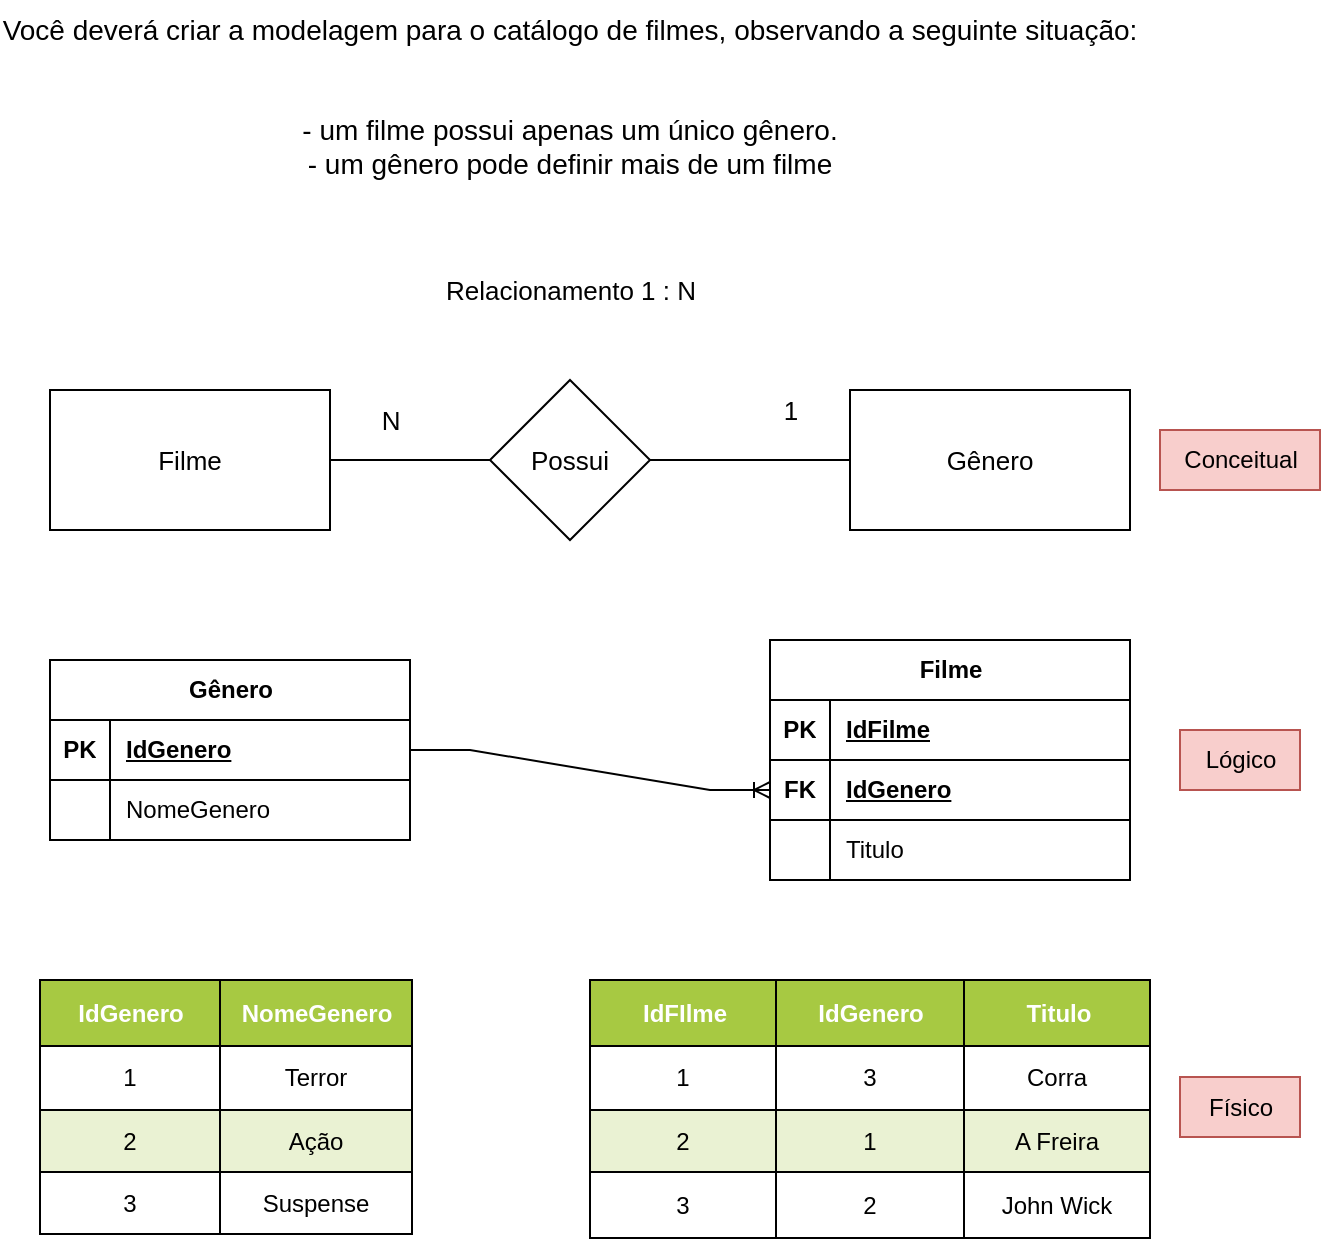 <mxfile version="21.6.5" type="device">
  <diagram id="R2lEEEUBdFMjLlhIrx00" name="Page-1">
    <mxGraphModel dx="1105" dy="612" grid="1" gridSize="10" guides="1" tooltips="1" connect="1" arrows="1" fold="1" page="1" pageScale="1" pageWidth="850" pageHeight="1100" math="0" shadow="0" extFonts="Permanent Marker^https://fonts.googleapis.com/css?family=Permanent+Marker">
      <root>
        <mxCell id="0" />
        <mxCell id="1" parent="0" />
        <mxCell id="UXnOD_pZGPyxFs4ZcDwk-1" value="Você deverá criar a modelagem para o catálogo de filmes, observando a seguinte situação:&#xa;&#xa;&#xa;- um filme possui apenas um único gênero.&#xa;- um gênero pode definir mais de um filme" style="text;whiteSpace=wrap;align=center;fontSize=14;" parent="1" vertex="1">
          <mxGeometry x="130" y="30" width="570" height="110" as="geometry" />
        </mxCell>
        <mxCell id="UXnOD_pZGPyxFs4ZcDwk-2" value="&lt;font style=&quot;font-size: 13px;&quot;&gt;Filme&lt;/font&gt;" style="rounded=0;whiteSpace=wrap;html=1;" parent="1" vertex="1">
          <mxGeometry x="155" y="225" width="140" height="70" as="geometry" />
        </mxCell>
        <mxCell id="UXnOD_pZGPyxFs4ZcDwk-3" value="&lt;font style=&quot;font-size: 13px;&quot;&gt;Gênero&lt;/font&gt;" style="rounded=0;whiteSpace=wrap;html=1;" parent="1" vertex="1">
          <mxGeometry x="555" y="225" width="140" height="70" as="geometry" />
        </mxCell>
        <mxCell id="UXnOD_pZGPyxFs4ZcDwk-12" style="edgeStyle=orthogonalEdgeStyle;rounded=0;orthogonalLoop=1;jettySize=auto;html=1;exitX=0;exitY=0.5;exitDx=0;exitDy=0;endArrow=none;endFill=0;" parent="1" source="UXnOD_pZGPyxFs4ZcDwk-11" target="UXnOD_pZGPyxFs4ZcDwk-2" edge="1">
          <mxGeometry relative="1" as="geometry" />
        </mxCell>
        <mxCell id="UXnOD_pZGPyxFs4ZcDwk-13" style="edgeStyle=orthogonalEdgeStyle;rounded=0;orthogonalLoop=1;jettySize=auto;html=1;entryX=0;entryY=0.5;entryDx=0;entryDy=0;endArrow=none;endFill=0;" parent="1" source="UXnOD_pZGPyxFs4ZcDwk-11" target="UXnOD_pZGPyxFs4ZcDwk-3" edge="1">
          <mxGeometry relative="1" as="geometry" />
        </mxCell>
        <mxCell id="UXnOD_pZGPyxFs4ZcDwk-11" value="&lt;font style=&quot;font-size: 13px;&quot;&gt;Possui&lt;/font&gt;" style="rhombus;whiteSpace=wrap;html=1;" parent="1" vertex="1">
          <mxGeometry x="375" y="220" width="80" height="80" as="geometry" />
        </mxCell>
        <mxCell id="UXnOD_pZGPyxFs4ZcDwk-15" value="N" style="text;html=1;align=center;verticalAlign=middle;resizable=0;points=[];autosize=1;strokeColor=none;fillColor=none;fontSize=13;" parent="1" vertex="1">
          <mxGeometry x="310" y="225" width="30" height="30" as="geometry" />
        </mxCell>
        <mxCell id="UXnOD_pZGPyxFs4ZcDwk-16" value="1" style="text;html=1;align=center;verticalAlign=middle;resizable=0;points=[];autosize=1;strokeColor=none;fillColor=none;fontSize=13;" parent="1" vertex="1">
          <mxGeometry x="510" y="220" width="30" height="30" as="geometry" />
        </mxCell>
        <mxCell id="UXnOD_pZGPyxFs4ZcDwk-18" value="&lt;font style=&quot;font-size: 13px;&quot;&gt;Relacionamento 1 : N&lt;/font&gt;" style="text;html=1;align=center;verticalAlign=middle;resizable=0;points=[];autosize=1;strokeColor=none;fillColor=none;" parent="1" vertex="1">
          <mxGeometry x="340" y="160" width="150" height="30" as="geometry" />
        </mxCell>
        <mxCell id="M5wf6AJzeCKx1367M0Sg-1" value="Filme" style="shape=table;startSize=30;container=1;collapsible=1;childLayout=tableLayout;fixedRows=1;rowLines=0;fontStyle=1;align=center;resizeLast=1;html=1;swimlaneLine=1;" vertex="1" parent="1">
          <mxGeometry x="515" y="350" width="180" height="120" as="geometry" />
        </mxCell>
        <mxCell id="M5wf6AJzeCKx1367M0Sg-42" style="shape=tableRow;horizontal=0;startSize=0;swimlaneHead=0;swimlaneBody=0;fillColor=none;collapsible=0;dropTarget=0;points=[[0,0.5],[1,0.5]];portConstraint=eastwest;top=0;left=0;right=0;bottom=1;swimlaneLine=1;" vertex="1" parent="M5wf6AJzeCKx1367M0Sg-1">
          <mxGeometry y="30" width="180" height="30" as="geometry" />
        </mxCell>
        <mxCell id="M5wf6AJzeCKx1367M0Sg-43" value="PK" style="shape=partialRectangle;connectable=0;fillColor=none;top=0;left=0;bottom=0;right=0;fontStyle=1;overflow=hidden;whiteSpace=wrap;html=1;" vertex="1" parent="M5wf6AJzeCKx1367M0Sg-42">
          <mxGeometry width="30" height="30" as="geometry">
            <mxRectangle width="30" height="30" as="alternateBounds" />
          </mxGeometry>
        </mxCell>
        <mxCell id="M5wf6AJzeCKx1367M0Sg-44" value="IdFilme" style="shape=partialRectangle;connectable=0;fillColor=none;top=0;left=0;bottom=0;right=0;align=left;spacingLeft=6;fontStyle=5;overflow=hidden;whiteSpace=wrap;html=1;" vertex="1" parent="M5wf6AJzeCKx1367M0Sg-42">
          <mxGeometry x="30" width="150" height="30" as="geometry">
            <mxRectangle width="150" height="30" as="alternateBounds" />
          </mxGeometry>
        </mxCell>
        <mxCell id="M5wf6AJzeCKx1367M0Sg-2" value="" style="shape=tableRow;horizontal=0;startSize=0;swimlaneHead=0;swimlaneBody=0;fillColor=none;collapsible=0;dropTarget=0;points=[[0,0.5],[1,0.5]];portConstraint=eastwest;top=0;left=0;right=0;bottom=1;" vertex="1" parent="M5wf6AJzeCKx1367M0Sg-1">
          <mxGeometry y="60" width="180" height="30" as="geometry" />
        </mxCell>
        <mxCell id="M5wf6AJzeCKx1367M0Sg-3" value="FK" style="shape=partialRectangle;connectable=0;fillColor=none;top=0;left=0;bottom=0;right=0;fontStyle=1;overflow=hidden;whiteSpace=wrap;html=1;" vertex="1" parent="M5wf6AJzeCKx1367M0Sg-2">
          <mxGeometry width="30" height="30" as="geometry">
            <mxRectangle width="30" height="30" as="alternateBounds" />
          </mxGeometry>
        </mxCell>
        <mxCell id="M5wf6AJzeCKx1367M0Sg-4" value="IdGenero" style="shape=partialRectangle;connectable=0;fillColor=none;top=0;left=0;bottom=0;right=0;align=left;spacingLeft=6;fontStyle=5;overflow=hidden;whiteSpace=wrap;html=1;" vertex="1" parent="M5wf6AJzeCKx1367M0Sg-2">
          <mxGeometry x="30" width="150" height="30" as="geometry">
            <mxRectangle width="150" height="30" as="alternateBounds" />
          </mxGeometry>
        </mxCell>
        <mxCell id="M5wf6AJzeCKx1367M0Sg-5" value="" style="shape=tableRow;horizontal=0;startSize=0;swimlaneHead=0;swimlaneBody=0;fillColor=none;collapsible=0;dropTarget=0;points=[[0,0.5],[1,0.5]];portConstraint=eastwest;top=0;left=0;right=0;bottom=0;" vertex="1" parent="M5wf6AJzeCKx1367M0Sg-1">
          <mxGeometry y="90" width="180" height="30" as="geometry" />
        </mxCell>
        <mxCell id="M5wf6AJzeCKx1367M0Sg-6" value="" style="shape=partialRectangle;connectable=0;fillColor=none;top=0;left=0;bottom=0;right=0;editable=1;overflow=hidden;whiteSpace=wrap;html=1;" vertex="1" parent="M5wf6AJzeCKx1367M0Sg-5">
          <mxGeometry width="30" height="30" as="geometry">
            <mxRectangle width="30" height="30" as="alternateBounds" />
          </mxGeometry>
        </mxCell>
        <mxCell id="M5wf6AJzeCKx1367M0Sg-7" value="Titulo" style="shape=partialRectangle;connectable=0;fillColor=none;top=0;left=0;bottom=0;right=0;align=left;spacingLeft=6;overflow=hidden;whiteSpace=wrap;html=1;" vertex="1" parent="M5wf6AJzeCKx1367M0Sg-5">
          <mxGeometry x="30" width="150" height="30" as="geometry">
            <mxRectangle width="150" height="30" as="alternateBounds" />
          </mxGeometry>
        </mxCell>
        <mxCell id="M5wf6AJzeCKx1367M0Sg-48" value="Gênero" style="shape=table;startSize=30;container=1;collapsible=1;childLayout=tableLayout;fixedRows=1;rowLines=0;fontStyle=1;align=center;resizeLast=1;html=1;swimlaneLine=1;" vertex="1" parent="1">
          <mxGeometry x="155" y="360" width="180" height="90" as="geometry" />
        </mxCell>
        <mxCell id="M5wf6AJzeCKx1367M0Sg-52" value="" style="shape=tableRow;horizontal=0;startSize=0;swimlaneHead=0;swimlaneBody=0;fillColor=none;collapsible=0;dropTarget=0;points=[[0,0.5],[1,0.5]];portConstraint=eastwest;top=0;left=0;right=0;bottom=1;" vertex="1" parent="M5wf6AJzeCKx1367M0Sg-48">
          <mxGeometry y="30" width="180" height="30" as="geometry" />
        </mxCell>
        <mxCell id="M5wf6AJzeCKx1367M0Sg-53" value="PK" style="shape=partialRectangle;connectable=0;fillColor=none;top=0;left=0;bottom=0;right=0;fontStyle=1;overflow=hidden;whiteSpace=wrap;html=1;" vertex="1" parent="M5wf6AJzeCKx1367M0Sg-52">
          <mxGeometry width="30" height="30" as="geometry">
            <mxRectangle width="30" height="30" as="alternateBounds" />
          </mxGeometry>
        </mxCell>
        <mxCell id="M5wf6AJzeCKx1367M0Sg-54" value="IdGenero" style="shape=partialRectangle;connectable=0;fillColor=none;top=0;left=0;bottom=0;right=0;align=left;spacingLeft=6;fontStyle=5;overflow=hidden;whiteSpace=wrap;html=1;" vertex="1" parent="M5wf6AJzeCKx1367M0Sg-52">
          <mxGeometry x="30" width="150" height="30" as="geometry">
            <mxRectangle width="150" height="30" as="alternateBounds" />
          </mxGeometry>
        </mxCell>
        <mxCell id="M5wf6AJzeCKx1367M0Sg-55" value="" style="shape=tableRow;horizontal=0;startSize=0;swimlaneHead=0;swimlaneBody=0;fillColor=none;collapsible=0;dropTarget=0;points=[[0,0.5],[1,0.5]];portConstraint=eastwest;top=0;left=0;right=0;bottom=0;" vertex="1" parent="M5wf6AJzeCKx1367M0Sg-48">
          <mxGeometry y="60" width="180" height="30" as="geometry" />
        </mxCell>
        <mxCell id="M5wf6AJzeCKx1367M0Sg-56" value="" style="shape=partialRectangle;connectable=0;fillColor=none;top=0;left=0;bottom=0;right=0;editable=1;overflow=hidden;whiteSpace=wrap;html=1;" vertex="1" parent="M5wf6AJzeCKx1367M0Sg-55">
          <mxGeometry width="30" height="30" as="geometry">
            <mxRectangle width="30" height="30" as="alternateBounds" />
          </mxGeometry>
        </mxCell>
        <mxCell id="M5wf6AJzeCKx1367M0Sg-57" value="NomeGenero" style="shape=partialRectangle;connectable=0;fillColor=none;top=0;left=0;bottom=0;right=0;align=left;spacingLeft=6;overflow=hidden;whiteSpace=wrap;html=1;" vertex="1" parent="M5wf6AJzeCKx1367M0Sg-55">
          <mxGeometry x="30" width="150" height="30" as="geometry">
            <mxRectangle width="150" height="30" as="alternateBounds" />
          </mxGeometry>
        </mxCell>
        <mxCell id="M5wf6AJzeCKx1367M0Sg-58" value="" style="edgeStyle=entityRelationEdgeStyle;fontSize=12;html=1;endArrow=ERoneToMany;rounded=0;exitX=1;exitY=0.5;exitDx=0;exitDy=0;entryX=0;entryY=0.5;entryDx=0;entryDy=0;" edge="1" parent="1" source="M5wf6AJzeCKx1367M0Sg-52" target="M5wf6AJzeCKx1367M0Sg-2">
          <mxGeometry width="100" height="100" relative="1" as="geometry">
            <mxPoint x="380" y="440.0" as="sourcePoint" />
            <mxPoint x="470" y="370" as="targetPoint" />
            <Array as="points">
              <mxPoint x="430" y="490.0" />
            </Array>
          </mxGeometry>
        </mxCell>
        <mxCell id="M5wf6AJzeCKx1367M0Sg-59" value="Conceitual" style="text;html=1;align=center;verticalAlign=middle;resizable=0;points=[];autosize=1;strokeColor=#b85450;fillColor=#f8cecc;" vertex="1" parent="1">
          <mxGeometry x="710" y="245" width="80" height="30" as="geometry" />
        </mxCell>
        <mxCell id="M5wf6AJzeCKx1367M0Sg-60" value="Lógico" style="text;html=1;align=center;verticalAlign=middle;resizable=0;points=[];autosize=1;strokeColor=#b85450;fillColor=#f8cecc;" vertex="1" parent="1">
          <mxGeometry x="720" y="395" width="60" height="30" as="geometry" />
        </mxCell>
        <mxCell id="M5wf6AJzeCKx1367M0Sg-61" value="Assets" style="childLayout=tableLayout;recursiveResize=0;shadow=0;fillColor=#FFFFFF;" vertex="1" parent="1">
          <mxGeometry x="150" y="520" width="186" height="127" as="geometry" />
        </mxCell>
        <mxCell id="M5wf6AJzeCKx1367M0Sg-62" style="shape=tableRow;horizontal=0;startSize=0;swimlaneHead=0;swimlaneBody=0;top=0;left=0;bottom=0;right=0;dropTarget=0;collapsible=0;recursiveResize=0;expand=0;fontStyle=0;strokeColor=inherit;fillColor=#ffffff;" vertex="1" parent="M5wf6AJzeCKx1367M0Sg-61">
          <mxGeometry width="186" height="33" as="geometry" />
        </mxCell>
        <mxCell id="M5wf6AJzeCKx1367M0Sg-63" value="IdGenero" style="connectable=0;recursiveResize=0;strokeColor=inherit;fillColor=#A7C942;align=center;fontStyle=1;fontColor=#FFFFFF;html=1;" vertex="1" parent="M5wf6AJzeCKx1367M0Sg-62">
          <mxGeometry width="90" height="33" as="geometry">
            <mxRectangle width="90" height="33" as="alternateBounds" />
          </mxGeometry>
        </mxCell>
        <mxCell id="M5wf6AJzeCKx1367M0Sg-65" value="NomeGenero" style="connectable=0;recursiveResize=0;strokeColor=inherit;fillColor=#A7C942;align=center;fontStyle=1;fontColor=#FFFFFF;html=1;" vertex="1" parent="M5wf6AJzeCKx1367M0Sg-62">
          <mxGeometry x="90" width="96" height="33" as="geometry">
            <mxRectangle width="96" height="33" as="alternateBounds" />
          </mxGeometry>
        </mxCell>
        <mxCell id="M5wf6AJzeCKx1367M0Sg-66" value="" style="shape=tableRow;horizontal=0;startSize=0;swimlaneHead=0;swimlaneBody=0;top=0;left=0;bottom=0;right=0;dropTarget=0;collapsible=0;recursiveResize=0;expand=0;fontStyle=0;strokeColor=inherit;fillColor=#ffffff;" vertex="1" parent="M5wf6AJzeCKx1367M0Sg-61">
          <mxGeometry y="33" width="186" height="32" as="geometry" />
        </mxCell>
        <mxCell id="M5wf6AJzeCKx1367M0Sg-67" value="1" style="connectable=0;recursiveResize=0;strokeColor=inherit;fillColor=inherit;align=center;whiteSpace=wrap;html=1;" vertex="1" parent="M5wf6AJzeCKx1367M0Sg-66">
          <mxGeometry width="90" height="32" as="geometry">
            <mxRectangle width="90" height="32" as="alternateBounds" />
          </mxGeometry>
        </mxCell>
        <mxCell id="M5wf6AJzeCKx1367M0Sg-69" value="Terror" style="connectable=0;recursiveResize=0;strokeColor=inherit;fillColor=inherit;align=center;whiteSpace=wrap;html=1;" vertex="1" parent="M5wf6AJzeCKx1367M0Sg-66">
          <mxGeometry x="90" width="96" height="32" as="geometry">
            <mxRectangle width="96" height="32" as="alternateBounds" />
          </mxGeometry>
        </mxCell>
        <mxCell id="M5wf6AJzeCKx1367M0Sg-70" value="" style="shape=tableRow;horizontal=0;startSize=0;swimlaneHead=0;swimlaneBody=0;top=0;left=0;bottom=0;right=0;dropTarget=0;collapsible=0;recursiveResize=0;expand=0;fontStyle=1;strokeColor=inherit;fillColor=#EAF2D3;" vertex="1" parent="M5wf6AJzeCKx1367M0Sg-61">
          <mxGeometry y="65" width="186" height="31" as="geometry" />
        </mxCell>
        <mxCell id="M5wf6AJzeCKx1367M0Sg-71" value="2" style="connectable=0;recursiveResize=0;strokeColor=inherit;fillColor=inherit;whiteSpace=wrap;html=1;" vertex="1" parent="M5wf6AJzeCKx1367M0Sg-70">
          <mxGeometry width="90" height="31" as="geometry">
            <mxRectangle width="90" height="31" as="alternateBounds" />
          </mxGeometry>
        </mxCell>
        <mxCell id="M5wf6AJzeCKx1367M0Sg-73" value="Ação" style="connectable=0;recursiveResize=0;strokeColor=inherit;fillColor=inherit;whiteSpace=wrap;html=1;" vertex="1" parent="M5wf6AJzeCKx1367M0Sg-70">
          <mxGeometry x="90" width="96" height="31" as="geometry">
            <mxRectangle width="96" height="31" as="alternateBounds" />
          </mxGeometry>
        </mxCell>
        <mxCell id="M5wf6AJzeCKx1367M0Sg-78" value="" style="shape=tableRow;horizontal=0;startSize=0;swimlaneHead=0;swimlaneBody=0;top=0;left=0;bottom=0;right=0;dropTarget=0;collapsible=0;recursiveResize=0;expand=0;fontStyle=1;strokeColor=inherit;fillColor=#EAF2D3;" vertex="1" parent="M5wf6AJzeCKx1367M0Sg-61">
          <mxGeometry y="96" width="186" height="31" as="geometry" />
        </mxCell>
        <mxCell id="M5wf6AJzeCKx1367M0Sg-79" value="3" style="connectable=0;recursiveResize=0;whiteSpace=wrap;html=1;" vertex="1" parent="M5wf6AJzeCKx1367M0Sg-78">
          <mxGeometry width="90" height="31" as="geometry">
            <mxRectangle width="90" height="31" as="alternateBounds" />
          </mxGeometry>
        </mxCell>
        <mxCell id="M5wf6AJzeCKx1367M0Sg-81" value="Suspense" style="connectable=0;recursiveResize=0;whiteSpace=wrap;html=1;" vertex="1" parent="M5wf6AJzeCKx1367M0Sg-78">
          <mxGeometry x="90" width="96" height="31" as="geometry">
            <mxRectangle width="96" height="31" as="alternateBounds" />
          </mxGeometry>
        </mxCell>
        <mxCell id="M5wf6AJzeCKx1367M0Sg-106" value="Assets" style="childLayout=tableLayout;recursiveResize=0;shadow=0;" vertex="1" parent="1">
          <mxGeometry x="425" y="520" width="280" height="129" as="geometry" />
        </mxCell>
        <mxCell id="M5wf6AJzeCKx1367M0Sg-107" style="shape=tableRow;horizontal=0;startSize=0;swimlaneHead=0;swimlaneBody=0;top=0;left=0;bottom=0;right=0;dropTarget=0;collapsible=0;recursiveResize=0;expand=0;fontStyle=0;strokeColor=inherit;fillColor=#ffffff;" vertex="1" parent="M5wf6AJzeCKx1367M0Sg-106">
          <mxGeometry width="280" height="33" as="geometry" />
        </mxCell>
        <mxCell id="M5wf6AJzeCKx1367M0Sg-108" value="IdFIlme" style="connectable=0;recursiveResize=0;strokeColor=inherit;fillColor=#A7C942;align=center;fontStyle=1;fontColor=#FFFFFF;html=1;" vertex="1" parent="M5wf6AJzeCKx1367M0Sg-107">
          <mxGeometry width="93" height="33" as="geometry">
            <mxRectangle width="93" height="33" as="alternateBounds" />
          </mxGeometry>
        </mxCell>
        <mxCell id="M5wf6AJzeCKx1367M0Sg-109" value="IdGenero" style="connectable=0;recursiveResize=0;strokeColor=inherit;fillColor=#A7C942;align=center;fontStyle=1;fontColor=#FFFFFF;html=1;" vertex="1" parent="M5wf6AJzeCKx1367M0Sg-107">
          <mxGeometry x="93" width="94" height="33" as="geometry">
            <mxRectangle width="94" height="33" as="alternateBounds" />
          </mxGeometry>
        </mxCell>
        <mxCell id="M5wf6AJzeCKx1367M0Sg-110" value="Titulo" style="connectable=0;recursiveResize=0;strokeColor=inherit;fillColor=#A7C942;align=center;fontStyle=1;fontColor=#FFFFFF;html=1;" vertex="1" parent="M5wf6AJzeCKx1367M0Sg-107">
          <mxGeometry x="187" width="93" height="33" as="geometry">
            <mxRectangle width="93" height="33" as="alternateBounds" />
          </mxGeometry>
        </mxCell>
        <mxCell id="M5wf6AJzeCKx1367M0Sg-111" value="" style="shape=tableRow;horizontal=0;startSize=0;swimlaneHead=0;swimlaneBody=0;top=0;left=0;bottom=0;right=0;dropTarget=0;collapsible=0;recursiveResize=0;expand=0;fontStyle=0;strokeColor=inherit;fillColor=#ffffff;" vertex="1" parent="M5wf6AJzeCKx1367M0Sg-106">
          <mxGeometry y="33" width="280" height="32" as="geometry" />
        </mxCell>
        <mxCell id="M5wf6AJzeCKx1367M0Sg-112" value="1" style="connectable=0;recursiveResize=0;strokeColor=inherit;fillColor=inherit;align=center;whiteSpace=wrap;html=1;" vertex="1" parent="M5wf6AJzeCKx1367M0Sg-111">
          <mxGeometry width="93" height="32" as="geometry">
            <mxRectangle width="93" height="32" as="alternateBounds" />
          </mxGeometry>
        </mxCell>
        <mxCell id="M5wf6AJzeCKx1367M0Sg-113" value="3" style="connectable=0;recursiveResize=0;strokeColor=inherit;fillColor=inherit;align=center;whiteSpace=wrap;html=1;" vertex="1" parent="M5wf6AJzeCKx1367M0Sg-111">
          <mxGeometry x="93" width="94" height="32" as="geometry">
            <mxRectangle width="94" height="32" as="alternateBounds" />
          </mxGeometry>
        </mxCell>
        <mxCell id="M5wf6AJzeCKx1367M0Sg-114" value="Corra" style="connectable=0;recursiveResize=0;strokeColor=inherit;fillColor=inherit;align=center;whiteSpace=wrap;html=1;" vertex="1" parent="M5wf6AJzeCKx1367M0Sg-111">
          <mxGeometry x="187" width="93" height="32" as="geometry">
            <mxRectangle width="93" height="32" as="alternateBounds" />
          </mxGeometry>
        </mxCell>
        <mxCell id="M5wf6AJzeCKx1367M0Sg-115" value="" style="shape=tableRow;horizontal=0;startSize=0;swimlaneHead=0;swimlaneBody=0;top=0;left=0;bottom=0;right=0;dropTarget=0;collapsible=0;recursiveResize=0;expand=0;fontStyle=1;strokeColor=inherit;fillColor=#EAF2D3;" vertex="1" parent="M5wf6AJzeCKx1367M0Sg-106">
          <mxGeometry y="65" width="280" height="31" as="geometry" />
        </mxCell>
        <mxCell id="M5wf6AJzeCKx1367M0Sg-116" value="2" style="connectable=0;recursiveResize=0;strokeColor=inherit;fillColor=inherit;whiteSpace=wrap;html=1;" vertex="1" parent="M5wf6AJzeCKx1367M0Sg-115">
          <mxGeometry width="93" height="31" as="geometry">
            <mxRectangle width="93" height="31" as="alternateBounds" />
          </mxGeometry>
        </mxCell>
        <mxCell id="M5wf6AJzeCKx1367M0Sg-117" value="1" style="connectable=0;recursiveResize=0;strokeColor=inherit;fillColor=inherit;whiteSpace=wrap;html=1;" vertex="1" parent="M5wf6AJzeCKx1367M0Sg-115">
          <mxGeometry x="93" width="94" height="31" as="geometry">
            <mxRectangle width="94" height="31" as="alternateBounds" />
          </mxGeometry>
        </mxCell>
        <mxCell id="M5wf6AJzeCKx1367M0Sg-118" value="A Freira" style="connectable=0;recursiveResize=0;strokeColor=inherit;fillColor=inherit;whiteSpace=wrap;html=1;" vertex="1" parent="M5wf6AJzeCKx1367M0Sg-115">
          <mxGeometry x="187" width="93" height="31" as="geometry">
            <mxRectangle width="93" height="31" as="alternateBounds" />
          </mxGeometry>
        </mxCell>
        <mxCell id="M5wf6AJzeCKx1367M0Sg-119" value="" style="shape=tableRow;horizontal=0;startSize=0;swimlaneHead=0;swimlaneBody=0;top=0;left=0;bottom=0;right=0;dropTarget=0;collapsible=0;recursiveResize=0;expand=0;fontStyle=0;strokeColor=inherit;fillColor=#ffffff;" vertex="1" parent="M5wf6AJzeCKx1367M0Sg-106">
          <mxGeometry y="96" width="280" height="33" as="geometry" />
        </mxCell>
        <mxCell id="M5wf6AJzeCKx1367M0Sg-120" value="3" style="connectable=0;recursiveResize=0;strokeColor=inherit;fillColor=inherit;fontStyle=0;align=center;whiteSpace=wrap;html=1;" vertex="1" parent="M5wf6AJzeCKx1367M0Sg-119">
          <mxGeometry width="93" height="33" as="geometry">
            <mxRectangle width="93" height="33" as="alternateBounds" />
          </mxGeometry>
        </mxCell>
        <mxCell id="M5wf6AJzeCKx1367M0Sg-121" value="2" style="connectable=0;recursiveResize=0;strokeColor=inherit;fillColor=inherit;fontStyle=0;align=center;whiteSpace=wrap;html=1;" vertex="1" parent="M5wf6AJzeCKx1367M0Sg-119">
          <mxGeometry x="93" width="94" height="33" as="geometry">
            <mxRectangle width="94" height="33" as="alternateBounds" />
          </mxGeometry>
        </mxCell>
        <mxCell id="M5wf6AJzeCKx1367M0Sg-122" value="John Wick" style="connectable=0;recursiveResize=0;strokeColor=inherit;fillColor=inherit;fontStyle=0;align=center;whiteSpace=wrap;html=1;" vertex="1" parent="M5wf6AJzeCKx1367M0Sg-119">
          <mxGeometry x="187" width="93" height="33" as="geometry">
            <mxRectangle width="93" height="33" as="alternateBounds" />
          </mxGeometry>
        </mxCell>
        <mxCell id="M5wf6AJzeCKx1367M0Sg-127" value="Físico" style="text;html=1;align=center;verticalAlign=middle;resizable=0;points=[];autosize=1;strokeColor=#b85450;fillColor=#f8cecc;" vertex="1" parent="1">
          <mxGeometry x="720" y="568.5" width="60" height="30" as="geometry" />
        </mxCell>
      </root>
    </mxGraphModel>
  </diagram>
</mxfile>
